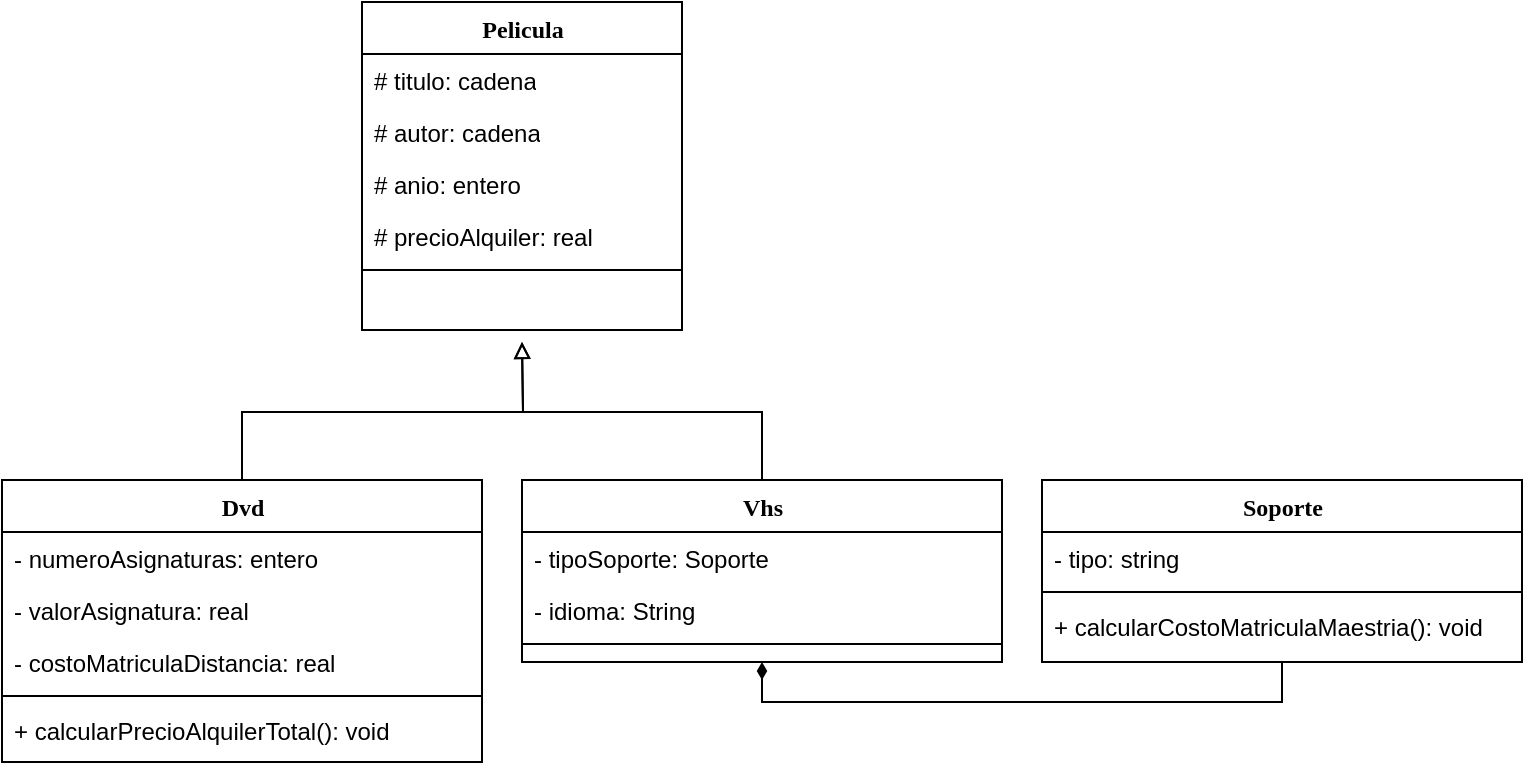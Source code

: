 <mxfile version="24.2.5" type="device">
  <diagram name="Page-1" id="KEOrZav76Aly4ivOEtbQ">
    <mxGraphModel dx="1781" dy="674" grid="1" gridSize="10" guides="1" tooltips="1" connect="1" arrows="1" fold="1" page="1" pageScale="1" pageWidth="827" pageHeight="1169" math="0" shadow="0">
      <root>
        <mxCell id="0" />
        <mxCell id="1" parent="0" />
        <mxCell id="odoK_0CoZ4ZpcwqMM9DU-37" value="Pelicula" style="swimlane;html=1;fontStyle=1;align=center;verticalAlign=top;childLayout=stackLayout;horizontal=1;startSize=26;horizontalStack=0;resizeParent=1;resizeLast=0;collapsible=1;marginBottom=0;swimlaneFillColor=#ffffff;rounded=0;shadow=0;comic=0;labelBackgroundColor=none;strokeWidth=1;fillColor=none;fontFamily=Verdana;fontSize=12" parent="1" vertex="1">
          <mxGeometry x="-80" y="200" width="160" height="164" as="geometry" />
        </mxCell>
        <mxCell id="odoK_0CoZ4ZpcwqMM9DU-38" value="# titulo: cadena" style="text;html=1;strokeColor=none;fillColor=none;align=left;verticalAlign=top;spacingLeft=4;spacingRight=4;whiteSpace=wrap;overflow=hidden;rotatable=0;points=[[0,0.5],[1,0.5]];portConstraint=eastwest;" parent="odoK_0CoZ4ZpcwqMM9DU-37" vertex="1">
          <mxGeometry y="26" width="160" height="26" as="geometry" />
        </mxCell>
        <mxCell id="odoK_0CoZ4ZpcwqMM9DU-39" value="# autor: cadena" style="text;html=1;strokeColor=none;fillColor=none;align=left;verticalAlign=top;spacingLeft=4;spacingRight=4;whiteSpace=wrap;overflow=hidden;rotatable=0;points=[[0,0.5],[1,0.5]];portConstraint=eastwest;" parent="odoK_0CoZ4ZpcwqMM9DU-37" vertex="1">
          <mxGeometry y="52" width="160" height="26" as="geometry" />
        </mxCell>
        <mxCell id="odoK_0CoZ4ZpcwqMM9DU-40" value="# anio: entero" style="text;html=1;strokeColor=none;fillColor=none;align=left;verticalAlign=top;spacingLeft=4;spacingRight=4;whiteSpace=wrap;overflow=hidden;rotatable=0;points=[[0,0.5],[1,0.5]];portConstraint=eastwest;" parent="odoK_0CoZ4ZpcwqMM9DU-37" vertex="1">
          <mxGeometry y="78" width="160" height="26" as="geometry" />
        </mxCell>
        <mxCell id="odoK_0CoZ4ZpcwqMM9DU-41" value="# precioAlquiler: real" style="text;html=1;strokeColor=none;fillColor=none;align=left;verticalAlign=top;spacingLeft=4;spacingRight=4;whiteSpace=wrap;overflow=hidden;rotatable=0;points=[[0,0.5],[1,0.5]];portConstraint=eastwest;" parent="odoK_0CoZ4ZpcwqMM9DU-37" vertex="1">
          <mxGeometry y="104" width="160" height="26" as="geometry" />
        </mxCell>
        <mxCell id="odoK_0CoZ4ZpcwqMM9DU-42" value="" style="line;html=1;strokeWidth=1;fillColor=none;align=left;verticalAlign=middle;spacingTop=-1;spacingLeft=3;spacingRight=3;rotatable=0;labelPosition=right;points=[];portConstraint=eastwest;" parent="odoK_0CoZ4ZpcwqMM9DU-37" vertex="1">
          <mxGeometry y="130" width="160" height="8" as="geometry" />
        </mxCell>
        <mxCell id="odoK_0CoZ4ZpcwqMM9DU-116" style="edgeStyle=orthogonalEdgeStyle;rounded=0;orthogonalLoop=1;jettySize=auto;html=1;exitX=0.5;exitY=0;exitDx=0;exitDy=0;endArrow=block;endFill=0;" parent="1" source="odoK_0CoZ4ZpcwqMM9DU-84" edge="1">
          <mxGeometry relative="1" as="geometry">
            <mxPoint y="370" as="targetPoint" />
          </mxGeometry>
        </mxCell>
        <mxCell id="odoK_0CoZ4ZpcwqMM9DU-84" value="Dvd" style="swimlane;html=1;fontStyle=1;align=center;verticalAlign=top;childLayout=stackLayout;horizontal=1;startSize=26;horizontalStack=0;resizeParent=1;resizeLast=0;collapsible=1;marginBottom=0;swimlaneFillColor=#ffffff;rounded=0;shadow=0;comic=0;labelBackgroundColor=none;strokeWidth=1;fillColor=none;fontFamily=Verdana;fontSize=12" parent="1" vertex="1">
          <mxGeometry x="-260" y="439" width="240" height="141" as="geometry" />
        </mxCell>
        <mxCell id="odoK_0CoZ4ZpcwqMM9DU-85" value="- numeroAsignaturas: entero" style="text;html=1;strokeColor=none;fillColor=none;align=left;verticalAlign=top;spacingLeft=4;spacingRight=4;whiteSpace=wrap;overflow=hidden;rotatable=0;points=[[0,0.5],[1,0.5]];portConstraint=eastwest;" parent="odoK_0CoZ4ZpcwqMM9DU-84" vertex="1">
          <mxGeometry y="26" width="240" height="26" as="geometry" />
        </mxCell>
        <mxCell id="odoK_0CoZ4ZpcwqMM9DU-110" value="- valorAsignatura: real" style="text;html=1;strokeColor=none;fillColor=none;align=left;verticalAlign=top;spacingLeft=4;spacingRight=4;whiteSpace=wrap;overflow=hidden;rotatable=0;points=[[0,0.5],[1,0.5]];portConstraint=eastwest;" parent="odoK_0CoZ4ZpcwqMM9DU-84" vertex="1">
          <mxGeometry y="52" width="240" height="26" as="geometry" />
        </mxCell>
        <mxCell id="odoK_0CoZ4ZpcwqMM9DU-86" value="- costoMatriculaDistancia: real" style="text;html=1;strokeColor=none;fillColor=none;align=left;verticalAlign=top;spacingLeft=4;spacingRight=4;whiteSpace=wrap;overflow=hidden;rotatable=0;points=[[0,0.5],[1,0.5]];portConstraint=eastwest;" parent="odoK_0CoZ4ZpcwqMM9DU-84" vertex="1">
          <mxGeometry y="78" width="240" height="26" as="geometry" />
        </mxCell>
        <mxCell id="odoK_0CoZ4ZpcwqMM9DU-89" value="" style="line;html=1;strokeWidth=1;fillColor=none;align=left;verticalAlign=middle;spacingTop=-1;spacingLeft=3;spacingRight=3;rotatable=0;labelPosition=right;points=[];portConstraint=eastwest;" parent="odoK_0CoZ4ZpcwqMM9DU-84" vertex="1">
          <mxGeometry y="104" width="240" height="8" as="geometry" />
        </mxCell>
        <mxCell id="odoK_0CoZ4ZpcwqMM9DU-90" value="+ calcularPrecioAlquilerTotal(): void" style="text;html=1;strokeColor=none;fillColor=none;align=left;verticalAlign=top;spacingLeft=4;spacingRight=4;whiteSpace=wrap;overflow=hidden;rotatable=0;points=[[0,0.5],[1,0.5]];portConstraint=eastwest;" parent="odoK_0CoZ4ZpcwqMM9DU-84" vertex="1">
          <mxGeometry y="112" width="240" height="26" as="geometry" />
        </mxCell>
        <mxCell id="odoK_0CoZ4ZpcwqMM9DU-117" style="edgeStyle=orthogonalEdgeStyle;rounded=0;orthogonalLoop=1;jettySize=auto;html=1;exitX=0.5;exitY=0;exitDx=0;exitDy=0;endArrow=block;endFill=0;" parent="1" source="odoK_0CoZ4ZpcwqMM9DU-92" edge="1">
          <mxGeometry relative="1" as="geometry">
            <mxPoint y="370" as="targetPoint" />
          </mxGeometry>
        </mxCell>
        <mxCell id="odoK_0CoZ4ZpcwqMM9DU-92" value="Vhs" style="swimlane;html=1;fontStyle=1;align=center;verticalAlign=top;childLayout=stackLayout;horizontal=1;startSize=26;horizontalStack=0;resizeParent=1;resizeLast=0;collapsible=1;marginBottom=0;swimlaneFillColor=#ffffff;rounded=0;shadow=0;comic=0;labelBackgroundColor=none;strokeWidth=1;fillColor=none;fontFamily=Verdana;fontSize=12" parent="1" vertex="1">
          <mxGeometry y="439" width="240" height="91" as="geometry" />
        </mxCell>
        <mxCell id="odoK_0CoZ4ZpcwqMM9DU-93" value="- tipoSoporte: Soporte" style="text;html=1;strokeColor=none;fillColor=none;align=left;verticalAlign=top;spacingLeft=4;spacingRight=4;whiteSpace=wrap;overflow=hidden;rotatable=0;points=[[0,0.5],[1,0.5]];portConstraint=eastwest;" parent="odoK_0CoZ4ZpcwqMM9DU-92" vertex="1">
          <mxGeometry y="26" width="240" height="26" as="geometry" />
        </mxCell>
        <mxCell id="odoK_0CoZ4ZpcwqMM9DU-94" value="- idioma: String" style="text;html=1;strokeColor=none;fillColor=none;align=left;verticalAlign=top;spacingLeft=4;spacingRight=4;whiteSpace=wrap;overflow=hidden;rotatable=0;points=[[0,0.5],[1,0.5]];portConstraint=eastwest;" parent="odoK_0CoZ4ZpcwqMM9DU-92" vertex="1">
          <mxGeometry y="52" width="240" height="26" as="geometry" />
        </mxCell>
        <mxCell id="odoK_0CoZ4ZpcwqMM9DU-95" value="" style="line;html=1;strokeWidth=1;fillColor=none;align=left;verticalAlign=middle;spacingTop=-1;spacingLeft=3;spacingRight=3;rotatable=0;labelPosition=right;points=[];portConstraint=eastwest;" parent="odoK_0CoZ4ZpcwqMM9DU-92" vertex="1">
          <mxGeometry y="78" width="240" height="8" as="geometry" />
        </mxCell>
        <mxCell id="Af1gxLgI1iS1XpI82-uF-1" style="edgeStyle=orthogonalEdgeStyle;rounded=0;orthogonalLoop=1;jettySize=auto;html=1;exitX=0.5;exitY=1;exitDx=0;exitDy=0;entryX=0.5;entryY=1;entryDx=0;entryDy=0;endArrow=diamondThin;endFill=1;" edge="1" parent="1" source="odoK_0CoZ4ZpcwqMM9DU-100" target="odoK_0CoZ4ZpcwqMM9DU-92">
          <mxGeometry relative="1" as="geometry" />
        </mxCell>
        <mxCell id="odoK_0CoZ4ZpcwqMM9DU-100" value="Soporte" style="swimlane;html=1;fontStyle=1;align=center;verticalAlign=top;childLayout=stackLayout;horizontal=1;startSize=26;horizontalStack=0;resizeParent=1;resizeLast=0;collapsible=1;marginBottom=0;swimlaneFillColor=#ffffff;rounded=0;shadow=0;comic=0;labelBackgroundColor=none;strokeWidth=1;fillColor=none;fontFamily=Verdana;fontSize=12" parent="1" vertex="1">
          <mxGeometry x="260" y="439" width="240" height="91" as="geometry" />
        </mxCell>
        <mxCell id="odoK_0CoZ4ZpcwqMM9DU-101" value="- tipo: string" style="text;html=1;strokeColor=none;fillColor=none;align=left;verticalAlign=top;spacingLeft=4;spacingRight=4;whiteSpace=wrap;overflow=hidden;rotatable=0;points=[[0,0.5],[1,0.5]];portConstraint=eastwest;" parent="odoK_0CoZ4ZpcwqMM9DU-100" vertex="1">
          <mxGeometry y="26" width="240" height="26" as="geometry" />
        </mxCell>
        <mxCell id="odoK_0CoZ4ZpcwqMM9DU-103" value="" style="line;html=1;strokeWidth=1;fillColor=none;align=left;verticalAlign=middle;spacingTop=-1;spacingLeft=3;spacingRight=3;rotatable=0;labelPosition=right;points=[];portConstraint=eastwest;" parent="odoK_0CoZ4ZpcwqMM9DU-100" vertex="1">
          <mxGeometry y="52" width="240" height="8" as="geometry" />
        </mxCell>
        <mxCell id="odoK_0CoZ4ZpcwqMM9DU-104" value="+ calcularCostoMatriculaMaestria(): void" style="text;html=1;strokeColor=none;fillColor=none;align=left;verticalAlign=top;spacingLeft=4;spacingRight=4;whiteSpace=wrap;overflow=hidden;rotatable=0;points=[[0,0.5],[1,0.5]];portConstraint=eastwest;" parent="odoK_0CoZ4ZpcwqMM9DU-100" vertex="1">
          <mxGeometry y="60" width="240" height="26" as="geometry" />
        </mxCell>
      </root>
    </mxGraphModel>
  </diagram>
</mxfile>
